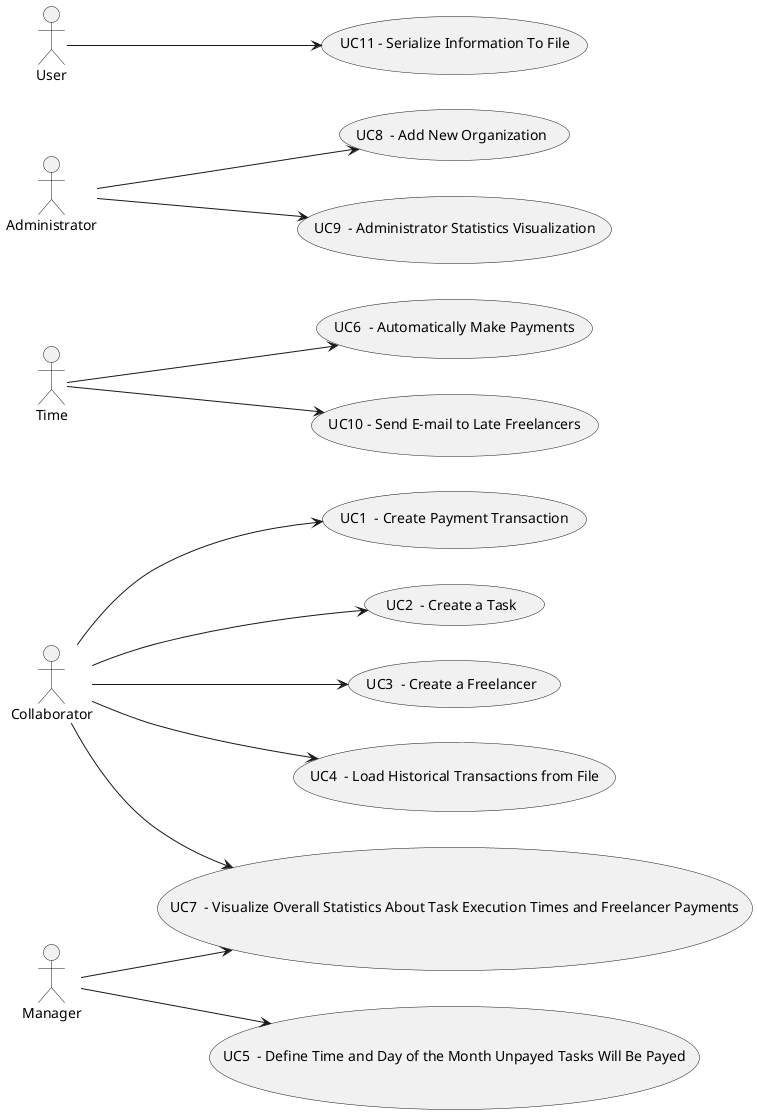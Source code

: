 @startuml DUC

usecase UC1  as "UC1  - Create Payment Transaction"
usecase UC2  as "UC2  - Create a Task"
usecase UC3  as "UC3  - Create a Freelancer"
usecase UC4  as "UC4  - Load Historical Transactions from File"
usecase UC5  as "UC5  - Define Time and Day of the Month Unpayed Tasks Will Be Payed"
usecase UC6  as "UC6  - Automatically Make Payments"
usecase UC7  as "UC7  - Visualize Overall Statistics About Task Execution Times and Freelancer Payments"
usecase UC8  as "UC8  - Add New Organization"
usecase UC9  as "UC9  - Administrator Statistics Visualization"
usecase UC10 as "UC10 - Send E-mail to Late Freelancers"
usecase UC11 as "UC11 - Serialize Information To File"

actor Collaborator as C
actor Manager as M
actor Administrator as A
actor Time as T
actor User as U

left to right direction

C --> (UC1)
C --> (UC2)
C --> (UC3)
C --> (UC4)

M --> (UC5)

T --> (UC6)

C --> (UC7)
M --> (UC7)

A --> (UC8)
A --> (UC9)

T --> (UC10)

U --> (UC11)

@enduml